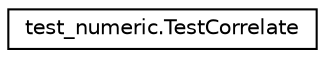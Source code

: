 digraph "Graphical Class Hierarchy"
{
 // LATEX_PDF_SIZE
  edge [fontname="Helvetica",fontsize="10",labelfontname="Helvetica",labelfontsize="10"];
  node [fontname="Helvetica",fontsize="10",shape=record];
  rankdir="LR";
  Node0 [label="test_numeric.TestCorrelate",height=0.2,width=0.4,color="black", fillcolor="white", style="filled",URL="$classtest__numeric_1_1TestCorrelate.html",tooltip=" "];
}
